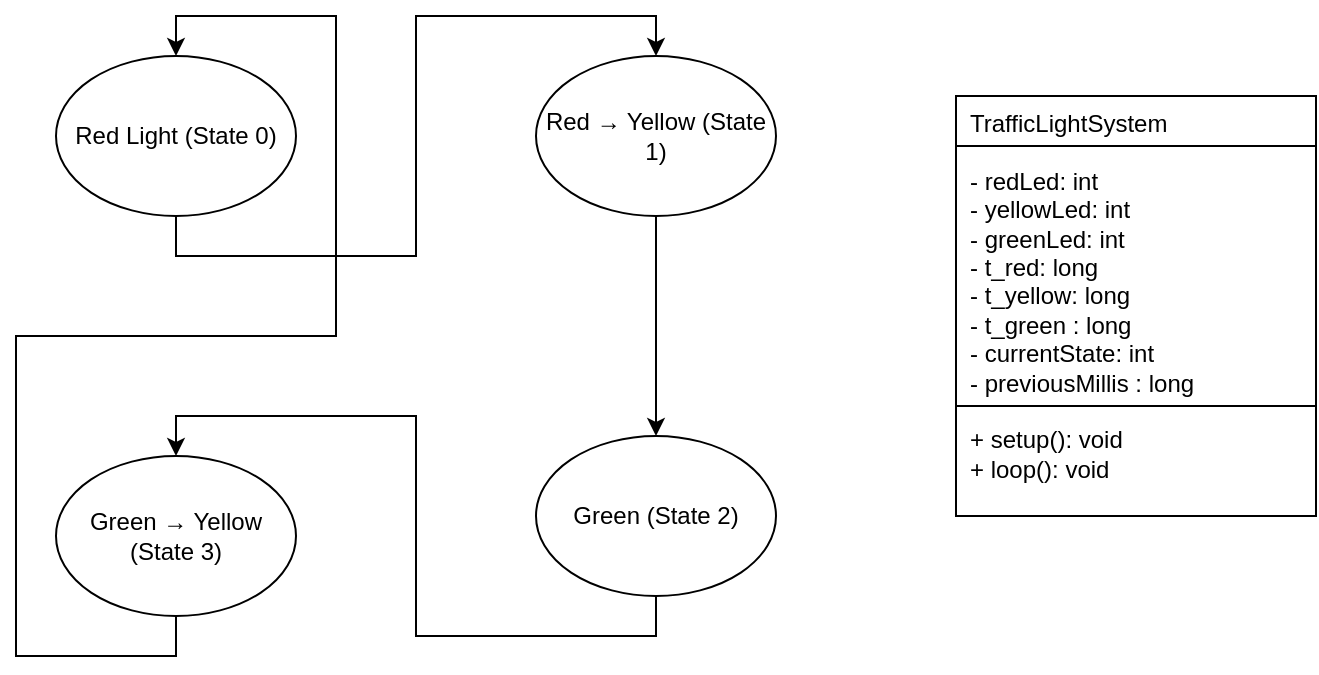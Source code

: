 <mxfile version="24.7.17">
  <diagram id="C5RBs43oDa-KdzZeNtuy" name="Class and State Machine Diagrams">
    <mxGraphModel dx="2014" dy="469" grid="1" gridSize="10" guides="1" tooltips="1" connect="1" arrows="1" fold="1" page="1" pageScale="1" pageWidth="827" pageHeight="1169" math="0" shadow="0">
      <root>
        <mxCell id="WIyWlLk6GJQsqaUBKTNV-0" />
        <mxCell id="WIyWlLk6GJQsqaUBKTNV-1" parent="WIyWlLk6GJQsqaUBKTNV-0" />
        <mxCell id="tw4hOTy_znIjdhT4LAQi-53" value="Red Light (State 0)" style="ellipse;whiteSpace=wrap;html=1;" vertex="1" parent="WIyWlLk6GJQsqaUBKTNV-1">
          <mxGeometry x="-200" y="180" width="120" height="80" as="geometry" />
        </mxCell>
        <mxCell id="tw4hOTy_znIjdhT4LAQi-54" value="Red → Yellow (State 1)" style="ellipse;whiteSpace=wrap;html=1;" vertex="1" parent="WIyWlLk6GJQsqaUBKTNV-1">
          <mxGeometry x="40" y="180" width="120" height="80" as="geometry" />
        </mxCell>
        <mxCell id="tw4hOTy_znIjdhT4LAQi-55" value="Green (State 2)" style="ellipse;whiteSpace=wrap;html=1;" vertex="1" parent="WIyWlLk6GJQsqaUBKTNV-1">
          <mxGeometry x="40" y="370" width="120" height="80" as="geometry" />
        </mxCell>
        <mxCell id="tw4hOTy_znIjdhT4LAQi-56" value="Green → Yellow (State 3)" style="ellipse;whiteSpace=wrap;html=1;" vertex="1" parent="WIyWlLk6GJQsqaUBKTNV-1">
          <mxGeometry x="-200" y="380" width="120" height="80" as="geometry" />
        </mxCell>
        <mxCell id="tw4hOTy_znIjdhT4LAQi-57" style="edgeStyle=orthogonalEdgeStyle;rounded=0;orthogonalLoop=1;jettySize=auto;html=1;exitX=0.5;exitY=1;exitDx=0;exitDy=0;entryX=0.5;entryY=0;entryDx=0;entryDy=0;" edge="1" parent="WIyWlLk6GJQsqaUBKTNV-1" source="tw4hOTy_znIjdhT4LAQi-53" target="tw4hOTy_znIjdhT4LAQi-54">
          <mxGeometry relative="1" as="geometry" />
        </mxCell>
        <mxCell id="tw4hOTy_znIjdhT4LAQi-58" style="edgeStyle=orthogonalEdgeStyle;rounded=0;orthogonalLoop=1;jettySize=auto;html=1;exitX=0.5;exitY=1;exitDx=0;exitDy=0;entryX=0.5;entryY=0;entryDx=0;entryDy=0;" edge="1" parent="WIyWlLk6GJQsqaUBKTNV-1" source="tw4hOTy_znIjdhT4LAQi-54" target="tw4hOTy_znIjdhT4LAQi-55">
          <mxGeometry relative="1" as="geometry" />
        </mxCell>
        <mxCell id="tw4hOTy_znIjdhT4LAQi-59" style="edgeStyle=orthogonalEdgeStyle;rounded=0;orthogonalLoop=1;jettySize=auto;html=1;exitX=0.5;exitY=1;exitDx=0;exitDy=0;entryX=0.5;entryY=0;entryDx=0;entryDy=0;" edge="1" parent="WIyWlLk6GJQsqaUBKTNV-1" source="tw4hOTy_znIjdhT4LAQi-55" target="tw4hOTy_znIjdhT4LAQi-56">
          <mxGeometry relative="1" as="geometry" />
        </mxCell>
        <mxCell id="tw4hOTy_znIjdhT4LAQi-60" style="edgeStyle=orthogonalEdgeStyle;rounded=0;orthogonalLoop=1;jettySize=auto;html=1;exitX=0.5;exitY=1;exitDx=0;exitDy=0;entryX=0.5;entryY=0;entryDx=0;entryDy=0;" edge="1" parent="WIyWlLk6GJQsqaUBKTNV-1" source="tw4hOTy_znIjdhT4LAQi-56" target="tw4hOTy_znIjdhT4LAQi-53">
          <mxGeometry relative="1" as="geometry" />
        </mxCell>
        <mxCell id="tw4hOTy_znIjdhT4LAQi-76" value="" style="rounded=0;whiteSpace=wrap;html=1;" vertex="1" parent="WIyWlLk6GJQsqaUBKTNV-1">
          <mxGeometry x="250" y="200" width="180" height="210" as="geometry" />
        </mxCell>
        <mxCell id="tw4hOTy_znIjdhT4LAQi-80" value="" style="line;strokeWidth=1;rotatable=0;dashed=0;labelPosition=right;align=left;verticalAlign=middle;spacingTop=0;spacingLeft=6;points=[];portConstraint=eastwest;" vertex="1" parent="WIyWlLk6GJQsqaUBKTNV-1">
          <mxGeometry x="250" y="220" width="180" height="10" as="geometry" />
        </mxCell>
        <mxCell id="tw4hOTy_znIjdhT4LAQi-81" value="TrafficLightSystem&#xa;&#xa;- redLed: int&#xa;- yellowLed: int&#xa;- greenLed: int&#xa;- t_red: long&#xa;- t_yellow: long&#xa;- t_green : long&#xa;- currentState: int&#xa;- previousMillis : long&#xa;&#xa;+ setup(): void&#xa;+ loop(): void" style="text;whiteSpace=wrap;html=1;" vertex="1" parent="WIyWlLk6GJQsqaUBKTNV-1">
          <mxGeometry x="255" y="200" width="150" height="210" as="geometry" />
        </mxCell>
        <mxCell id="tw4hOTy_znIjdhT4LAQi-82" value="" style="line;strokeWidth=1;rotatable=0;dashed=0;labelPosition=right;align=left;verticalAlign=middle;spacingTop=0;spacingLeft=6;points=[];portConstraint=eastwest;" vertex="1" parent="WIyWlLk6GJQsqaUBKTNV-1">
          <mxGeometry x="250" y="350" width="180" height="10" as="geometry" />
        </mxCell>
      </root>
    </mxGraphModel>
  </diagram>
</mxfile>
